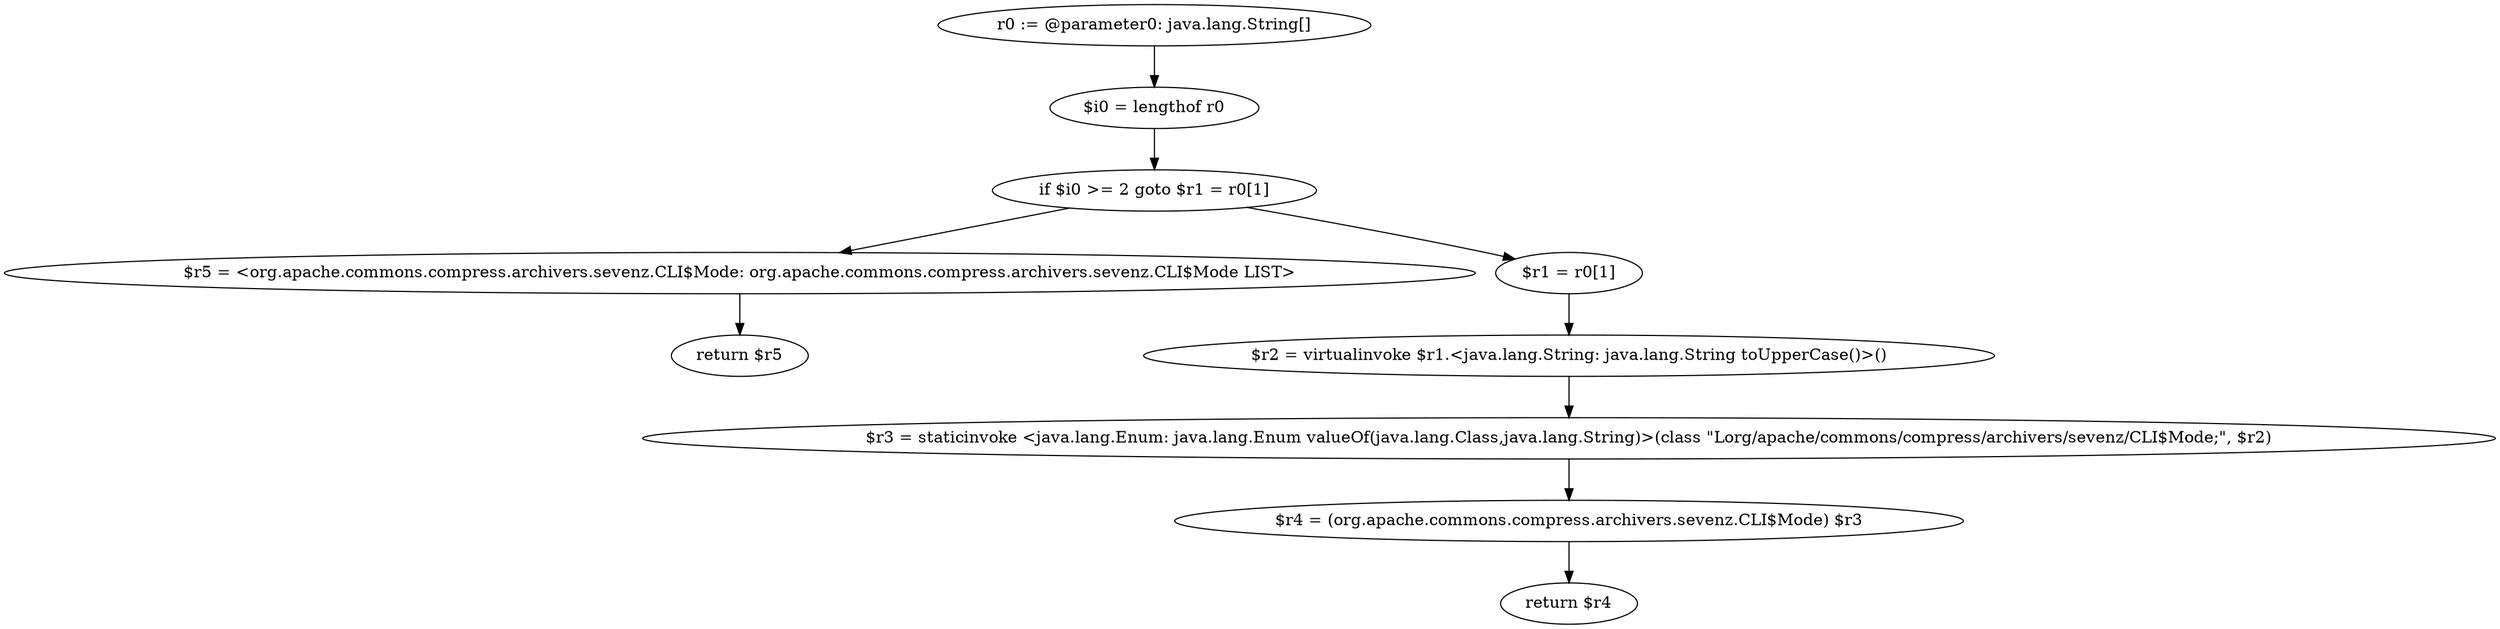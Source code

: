 digraph "unitGraph" {
    "r0 := @parameter0: java.lang.String[]"
    "$i0 = lengthof r0"
    "if $i0 >= 2 goto $r1 = r0[1]"
    "$r5 = <org.apache.commons.compress.archivers.sevenz.CLI$Mode: org.apache.commons.compress.archivers.sevenz.CLI$Mode LIST>"
    "return $r5"
    "$r1 = r0[1]"
    "$r2 = virtualinvoke $r1.<java.lang.String: java.lang.String toUpperCase()>()"
    "$r3 = staticinvoke <java.lang.Enum: java.lang.Enum valueOf(java.lang.Class,java.lang.String)>(class \"Lorg/apache/commons/compress/archivers/sevenz/CLI$Mode;\", $r2)"
    "$r4 = (org.apache.commons.compress.archivers.sevenz.CLI$Mode) $r3"
    "return $r4"
    "r0 := @parameter0: java.lang.String[]"->"$i0 = lengthof r0";
    "$i0 = lengthof r0"->"if $i0 >= 2 goto $r1 = r0[1]";
    "if $i0 >= 2 goto $r1 = r0[1]"->"$r5 = <org.apache.commons.compress.archivers.sevenz.CLI$Mode: org.apache.commons.compress.archivers.sevenz.CLI$Mode LIST>";
    "if $i0 >= 2 goto $r1 = r0[1]"->"$r1 = r0[1]";
    "$r5 = <org.apache.commons.compress.archivers.sevenz.CLI$Mode: org.apache.commons.compress.archivers.sevenz.CLI$Mode LIST>"->"return $r5";
    "$r1 = r0[1]"->"$r2 = virtualinvoke $r1.<java.lang.String: java.lang.String toUpperCase()>()";
    "$r2 = virtualinvoke $r1.<java.lang.String: java.lang.String toUpperCase()>()"->"$r3 = staticinvoke <java.lang.Enum: java.lang.Enum valueOf(java.lang.Class,java.lang.String)>(class \"Lorg/apache/commons/compress/archivers/sevenz/CLI$Mode;\", $r2)";
    "$r3 = staticinvoke <java.lang.Enum: java.lang.Enum valueOf(java.lang.Class,java.lang.String)>(class \"Lorg/apache/commons/compress/archivers/sevenz/CLI$Mode;\", $r2)"->"$r4 = (org.apache.commons.compress.archivers.sevenz.CLI$Mode) $r3";
    "$r4 = (org.apache.commons.compress.archivers.sevenz.CLI$Mode) $r3"->"return $r4";
}
